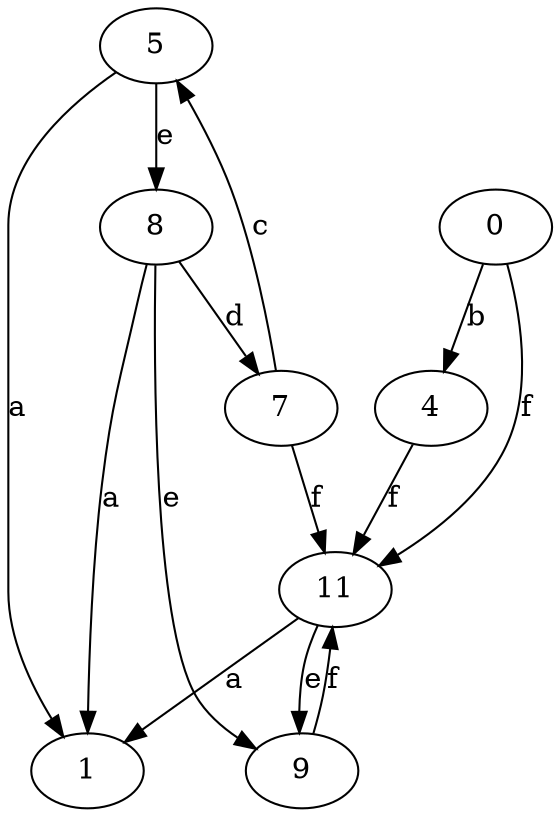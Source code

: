 strict digraph  {
1;
4;
5;
7;
8;
0;
9;
11;
4 -> 11  [label=f];
5 -> 1  [label=a];
5 -> 8  [label=e];
7 -> 5  [label=c];
7 -> 11  [label=f];
8 -> 1  [label=a];
8 -> 7  [label=d];
8 -> 9  [label=e];
0 -> 4  [label=b];
0 -> 11  [label=f];
9 -> 11  [label=f];
11 -> 1  [label=a];
11 -> 9  [label=e];
}
